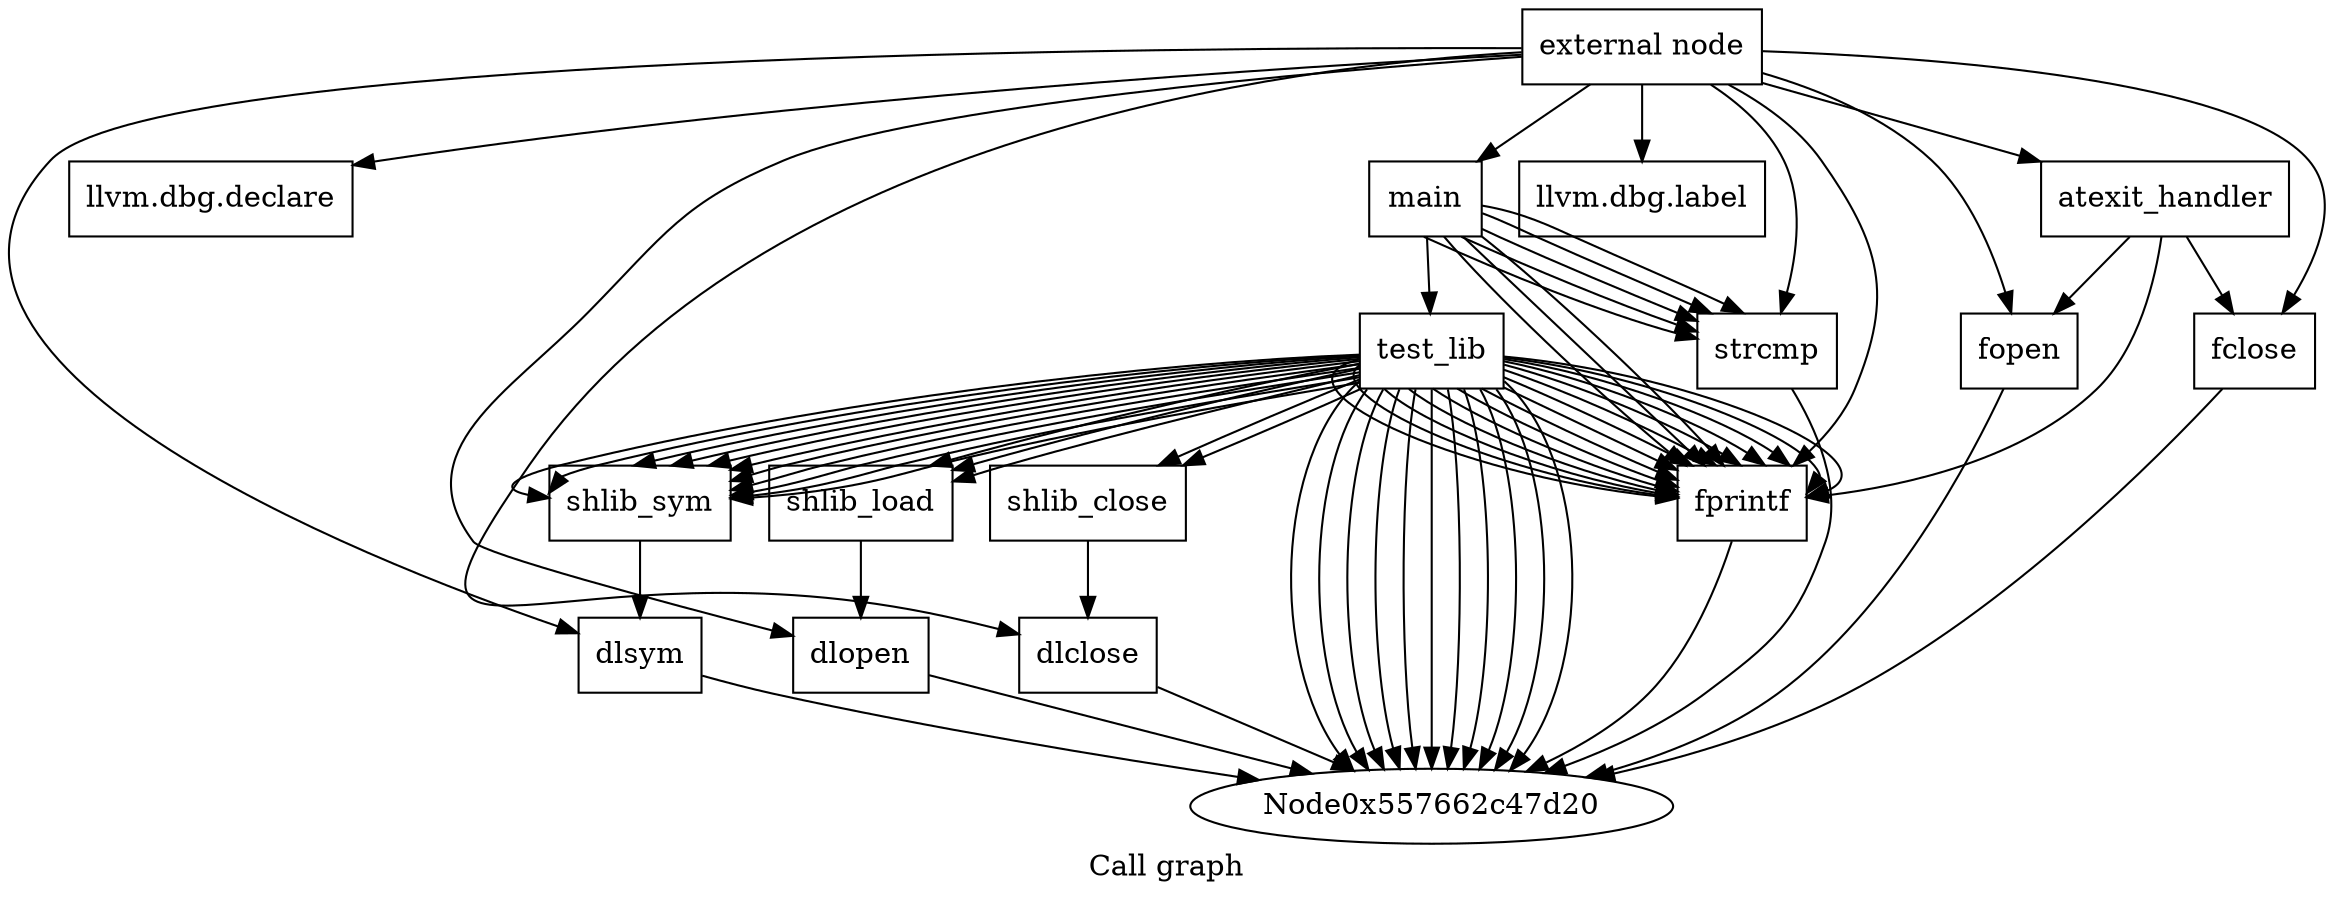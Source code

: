 digraph "Call graph" {
	label="Call graph";

	Node0x557662c47cf0 [shape=record,label="{external node}"];
	Node0x557662c47cf0 -> Node0x557662c47d90;
	Node0x557662c47cf0 -> Node0x557662c47f80;
	Node0x557662c47cf0 -> Node0x557662c47e30;
	Node0x557662c47cf0 -> Node0x557662c47ed0;
	Node0x557662c47cf0 -> Node0x557662c20900;
	Node0x557662c47cf0 -> Node0x557662c20af0;
	Node0x557662c47cf0 -> Node0x557662c20a50;
	Node0x557662c47cf0 -> Node0x557662c20970;
	Node0x557662c47cf0 -> Node0x557662c209a0;
	Node0x557662c47cf0 -> Node0x557662c77b10;
	Node0x557662c47cf0 -> Node0x557662c48130;
	Node0x557662c47f80 [shape=record,label="{llvm.dbg.declare}"];
	Node0x557662c47d90 [shape=record,label="{main}"];
	Node0x557662c47d90 -> Node0x557662c47e30;
	Node0x557662c47d90 -> Node0x557662c47ed0;
	Node0x557662c47d90 -> Node0x557662c47ed0;
	Node0x557662c47d90 -> Node0x557662c47ed0;
	Node0x557662c47d90 -> Node0x557662c47ed0;
	Node0x557662c47d90 -> Node0x557662c47ed0;
	Node0x557662c47d90 -> Node0x557662c47e30;
	Node0x557662c47d90 -> Node0x557662c47e30;
	Node0x557662c47d90 -> Node0x557662c47e60;
	Node0x557662c47e30 [shape=record,label="{fprintf}"];
	Node0x557662c47e30 -> Node0x557662c47d20;
	Node0x557662c47ed0 [shape=record,label="{strcmp}"];
	Node0x557662c47ed0 -> Node0x557662c47d20;
	Node0x557662c47e60 [shape=record,label="{test_lib}"];
	Node0x557662c47e60 -> Node0x557662c48020;
	Node0x557662c47e60 -> Node0x557662c47e30;
	Node0x557662c47e60 -> Node0x557662c48020;
	Node0x557662c47e60 -> Node0x557662c47e30;
	Node0x557662c47e60 -> Node0x557662c48020;
	Node0x557662c47e60 -> Node0x557662c47e30;
	Node0x557662c47e60 -> Node0x557662c48050;
	Node0x557662c47e60 -> Node0x557662c47e30;
	Node0x557662c47e60 -> Node0x557662c47d20;
	Node0x557662c47e60 -> Node0x557662c47e30;
	Node0x557662c47e60 -> Node0x557662c48050;
	Node0x557662c47e60 -> Node0x557662c48050;
	Node0x557662c47e60 -> Node0x557662c48050;
	Node0x557662c47e60 -> Node0x557662c47e30;
	Node0x557662c47e60 -> Node0x557662c47d20;
	Node0x557662c47e60 -> Node0x557662c47d20;
	Node0x557662c47e60 -> Node0x557662c47e30;
	Node0x557662c47e60 -> Node0x557662c47d20;
	Node0x557662c47e60 -> Node0x557662c48050;
	Node0x557662c47e60 -> Node0x557662c48050;
	Node0x557662c47e60 -> Node0x557662c48050;
	Node0x557662c47e60 -> Node0x557662c48050;
	Node0x557662c47e60 -> Node0x557662c48050;
	Node0x557662c47e60 -> Node0x557662c47e30;
	Node0x557662c47e60 -> Node0x557662c47d20;
	Node0x557662c47e60 -> Node0x557662c47e30;
	Node0x557662c47e60 -> Node0x557662c47d20;
	Node0x557662c47e60 -> Node0x557662c47d20;
	Node0x557662c47e60 -> Node0x557662c47d20;
	Node0x557662c47e60 -> Node0x557662c47e30;
	Node0x557662c47e60 -> Node0x557662c47d20;
	Node0x557662c47e60 -> Node0x557662c47e30;
	Node0x557662c47e60 -> Node0x557662c48050;
	Node0x557662c47e60 -> Node0x557662c48050;
	Node0x557662c47e60 -> Node0x557662c47e30;
	Node0x557662c47e60 -> Node0x557662c47d20;
	Node0x557662c47e60 -> Node0x557662c47e30;
	Node0x557662c47e60 -> Node0x557662c47d20;
	Node0x557662c47e60 -> Node0x557662c48100;
	Node0x557662c47e60 -> Node0x557662c47e30;
	Node0x557662c47e60 -> Node0x557662c48100;
	Node0x557662c47e60 -> Node0x557662c47e30;
	Node0x557662c48020 [shape=record,label="{shlib_load}"];
	Node0x557662c48020 -> Node0x557662c48130;
	Node0x557662c48050 [shape=record,label="{shlib_sym}"];
	Node0x557662c48050 -> Node0x557662c77b10;
	Node0x557662c20900 [shape=record,label="{atexit_handler}"];
	Node0x557662c20900 -> Node0x557662c20970;
	Node0x557662c20900 -> Node0x557662c47e30;
	Node0x557662c20900 -> Node0x557662c209a0;
	Node0x557662c48100 [shape=record,label="{shlib_close}"];
	Node0x557662c48100 -> Node0x557662c20a50;
	Node0x557662c20af0 [shape=record,label="{llvm.dbg.label}"];
	Node0x557662c20a50 [shape=record,label="{dlclose}"];
	Node0x557662c20a50 -> Node0x557662c47d20;
	Node0x557662c20970 [shape=record,label="{fopen}"];
	Node0x557662c20970 -> Node0x557662c47d20;
	Node0x557662c209a0 [shape=record,label="{fclose}"];
	Node0x557662c209a0 -> Node0x557662c47d20;
	Node0x557662c77b10 [shape=record,label="{dlsym}"];
	Node0x557662c77b10 -> Node0x557662c47d20;
	Node0x557662c48130 [shape=record,label="{dlopen}"];
	Node0x557662c48130 -> Node0x557662c47d20;
}
